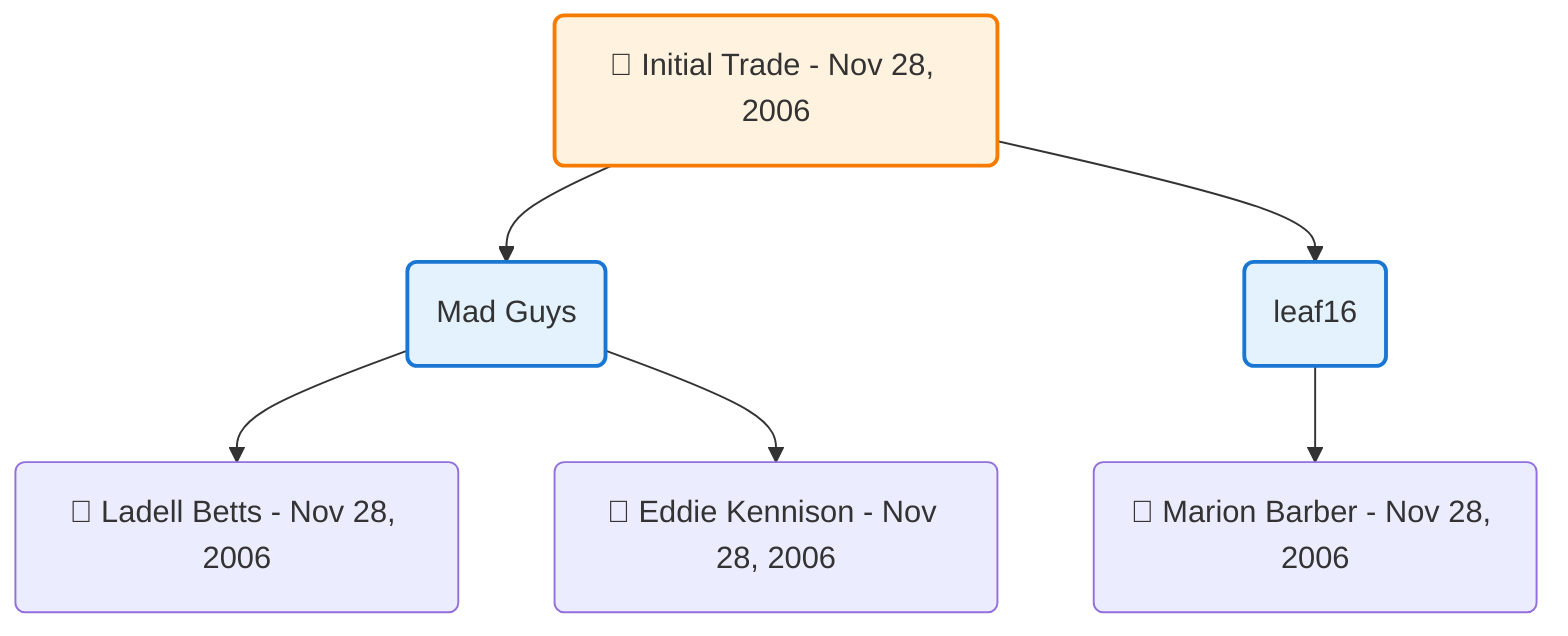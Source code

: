 flowchart TD

    TRADE_MAIN("🔄 Initial Trade - Nov 28, 2006")
    TEAM_1("Mad Guys")
    TEAM_2("leaf16")
    NODE_df70a1a9-92be-4bc3-9bed-00ac89e4cce6("🔄 Ladell Betts - Nov 28, 2006")
    NODE_1c0c4315-20d2-4d11-879e-89a97c598c0a("🔄 Marion Barber - Nov 28, 2006")
    NODE_b01ecd75-3eab-4076-9ac4-9855534a2fe8("🔄 Eddie Kennison - Nov 28, 2006")

    TRADE_MAIN --> TEAM_1
    TRADE_MAIN --> TEAM_2
    TEAM_1 --> NODE_df70a1a9-92be-4bc3-9bed-00ac89e4cce6
    TEAM_2 --> NODE_1c0c4315-20d2-4d11-879e-89a97c598c0a
    TEAM_1 --> NODE_b01ecd75-3eab-4076-9ac4-9855534a2fe8

    %% Node styling
    classDef teamNode fill:#e3f2fd,stroke:#1976d2,stroke-width:2px
    classDef tradeNode fill:#fff3e0,stroke:#f57c00,stroke-width:2px
    classDef playerNode fill:#f3e5f5,stroke:#7b1fa2,stroke-width:1px
    classDef nonRootPlayerNode fill:#f5f5f5,stroke:#757575,stroke-width:1px
    classDef endNode fill:#ffebee,stroke:#c62828,stroke-width:2px
    classDef waiverNode fill:#e8f5e8,stroke:#388e3c,stroke-width:2px
    classDef championshipNode fill:#fff9c4,stroke:#f57f17,stroke-width:3px

    class TEAM_1,TEAM_2 teamNode
    class TRADE_MAIN tradeNode